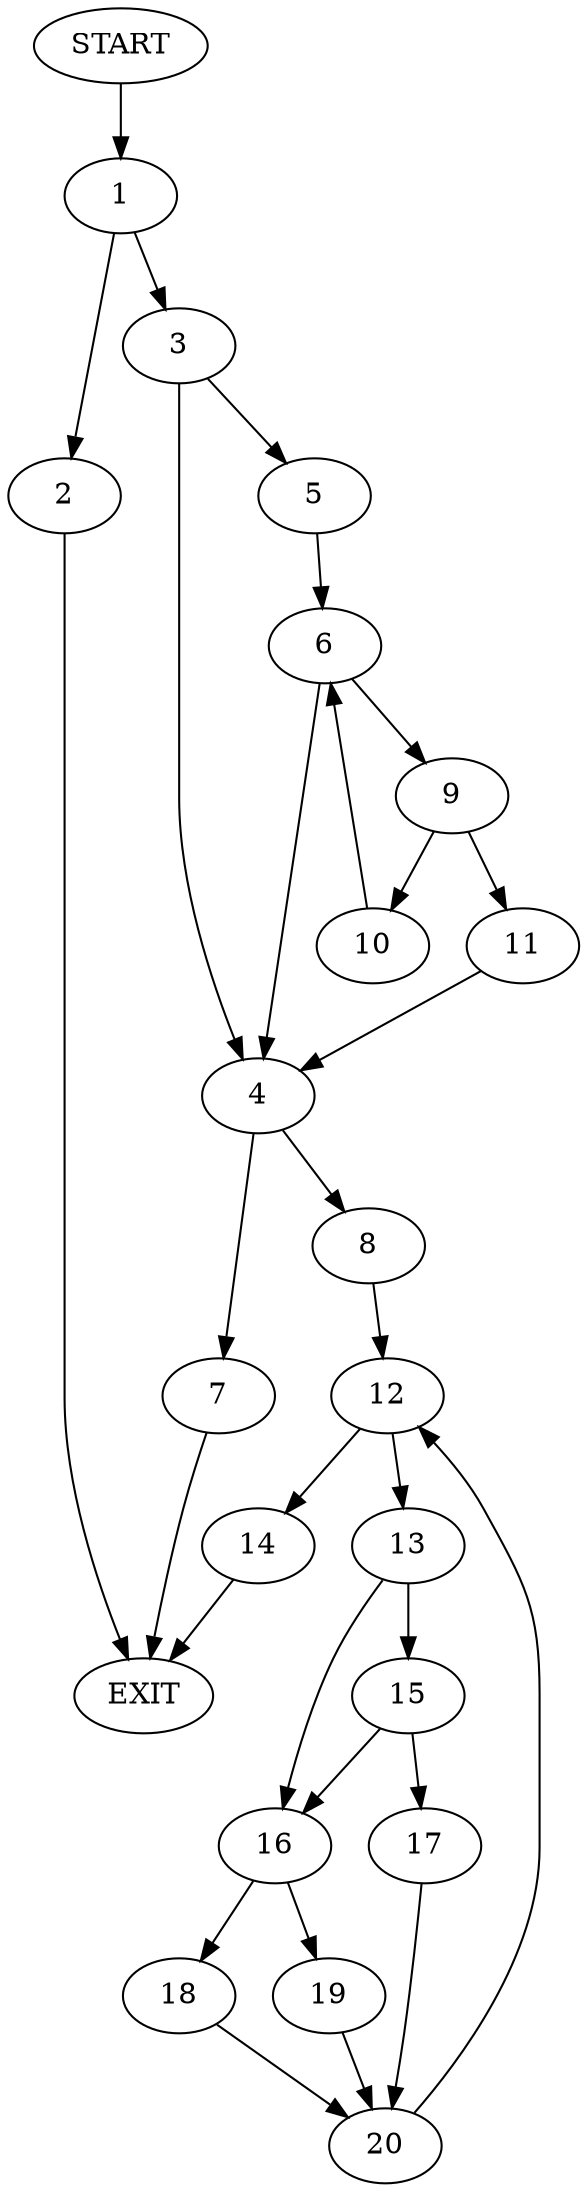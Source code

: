 digraph {
0 [label="START"]
21 [label="EXIT"]
0 -> 1
1 -> 2
1 -> 3
2 -> 21
3 -> 4
3 -> 5
5 -> 6
4 -> 7
4 -> 8
6 -> 4
6 -> 9
9 -> 10
9 -> 11
10 -> 6
11 -> 4
8 -> 12
7 -> 21
12 -> 13
12 -> 14
13 -> 15
13 -> 16
14 -> 21
15 -> 17
15 -> 16
16 -> 18
16 -> 19
17 -> 20
20 -> 12
18 -> 20
19 -> 20
}
